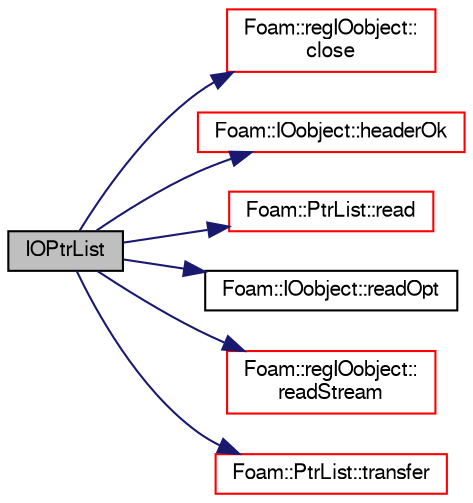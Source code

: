 digraph "IOPtrList"
{
  bgcolor="transparent";
  edge [fontname="FreeSans",fontsize="10",labelfontname="FreeSans",labelfontsize="10"];
  node [fontname="FreeSans",fontsize="10",shape=record];
  rankdir="LR";
  Node1 [label="IOPtrList",height=0.2,width=0.4,color="black", fillcolor="grey75", style="filled" fontcolor="black"];
  Node1 -> Node2 [color="midnightblue",fontsize="10",style="solid",fontname="FreeSans"];
  Node2 [label="Foam::regIOobject::\lclose",height=0.2,width=0.4,color="red",URL="$a02084.html#a5ae591df94fc66ccb85cbb6565368bca",tooltip="Close Istream. "];
  Node1 -> Node3 [color="midnightblue",fontsize="10",style="solid",fontname="FreeSans"];
  Node3 [label="Foam::IOobject::headerOk",height=0.2,width=0.4,color="red",URL="$a01142.html#a9d4879c850ce41d945ff77e788de3a23",tooltip="Read and check header info. "];
  Node1 -> Node4 [color="midnightblue",fontsize="10",style="solid",fontname="FreeSans"];
  Node4 [label="Foam::PtrList::read",height=0.2,width=0.4,color="red",URL="$a01975.html#a13f28f6f50da188010f20f60b92f4f39",tooltip="Read from Istream using given Istream constructor class. "];
  Node1 -> Node5 [color="midnightblue",fontsize="10",style="solid",fontname="FreeSans"];
  Node5 [label="Foam::IOobject::readOpt",height=0.2,width=0.4,color="black",URL="$a01142.html#af3c10cbbefc4d1d63d9dbe411d9701ec"];
  Node1 -> Node6 [color="midnightblue",fontsize="10",style="solid",fontname="FreeSans"];
  Node6 [label="Foam::regIOobject::\lreadStream",height=0.2,width=0.4,color="red",URL="$a02084.html#a1cab0be4cd0a737bfcdd4e43a032d3fd",tooltip="Return Istream and check object type against that given. "];
  Node1 -> Node7 [color="midnightblue",fontsize="10",style="solid",fontname="FreeSans"];
  Node7 [label="Foam::PtrList::transfer",height=0.2,width=0.4,color="red",URL="$a01975.html#ae4acac23c93b50dec8d699ac30e8d996",tooltip="Transfer the contents of the argument PtrList into this PtrList. "];
}
